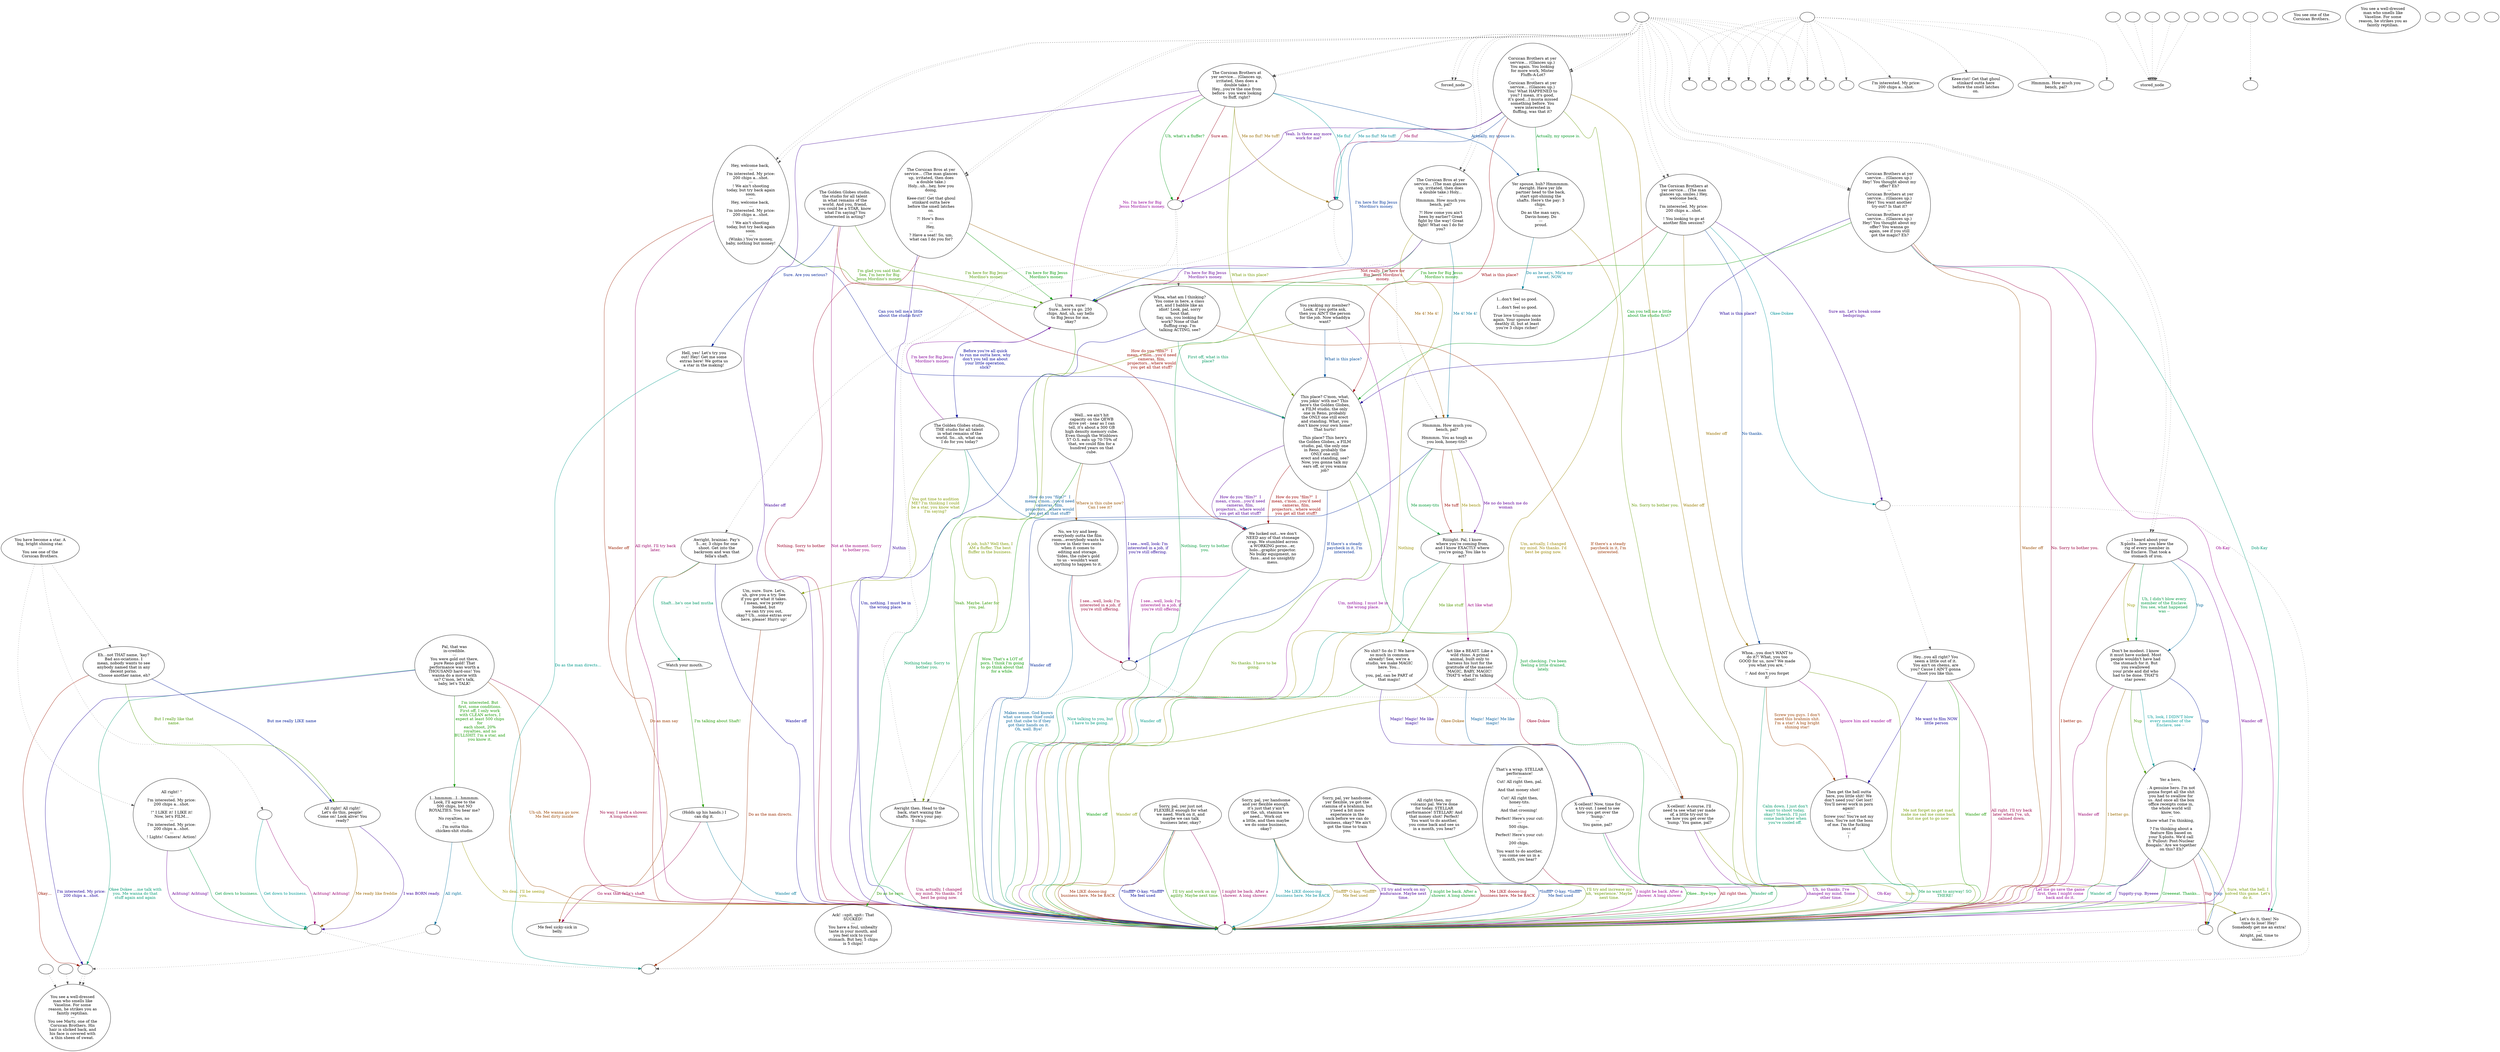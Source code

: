 digraph ncCorBro {
  "checkPartyMembersNearDoor" [style=filled       fillcolor="#FFFFFF"       color="#000000"]
  "checkPartyMembersNearDoor" [label=""]
  "ChooseFromList" [style=filled       fillcolor="#FFFFFF"       color="#000000"]
  "ChooseFromList" [label="You see a well-dressed\nman who smells like\nVaseline. For some\nreason, he strikes you as\nfaintly reptilian.\n---\nYou see Marty, one of the\nCorsican Brothers. His\nhair is slicked back, and\nhis face is covered with\na thin sheen of sweat."]
  "CLICK_PREV" [style=filled       fillcolor="#FFFFFF"       color="#000000"]
  "CLICK_PREV" -> "ChooseFromList" [style=dotted color="#555555"]
  "CLICK_PREV" [label=""]
  "CLICK_0" [style=filled       fillcolor="#FFFFFF"       color="#000000"]
  "CLICK_0" -> "stored_node" [style=dotted color="#555555"]
  "CLICK_0" [label=""]
  "CLICK_1" [style=filled       fillcolor="#FFFFFF"       color="#000000"]
  "CLICK_1" -> "stored_node" [style=dotted color="#555555"]
  "CLICK_1" [label=""]
  "CLICK_2" [style=filled       fillcolor="#FFFFFF"       color="#000000"]
  "CLICK_2" -> "stored_node" [style=dotted color="#555555"]
  "CLICK_2" [label=""]
  "CLICK_3" [style=filled       fillcolor="#FFFFFF"       color="#000000"]
  "CLICK_3" -> "stored_node" [style=dotted color="#555555"]
  "CLICK_3" [label=""]
  "CLICK_4" [style=filled       fillcolor="#FFFFFF"       color="#000000"]
  "CLICK_4" -> "stored_node" [style=dotted color="#555555"]
  "CLICK_4" [label=""]
  "CLICK_MORE" [style=filled       fillcolor="#FFFFFF"       color="#000000"]
  "CLICK_MORE" -> "ChooseFromList" [style=dotted color="#555555"]
  "CLICK_MORE" [label=""]
  "start" [style=filled       fillcolor="#FFFFFF"       color="#000000"]
  "start" [label=""]
  "critter_p_proc" [style=filled       fillcolor="#FFFFFF"       color="#000000"]
  "critter_p_proc" [label=""]
  "pickup_p_proc" [style=filled       fillcolor="#FFFFFF"       color="#000000"]
  "pickup_p_proc" -> "Node998" [style=dotted color="#555555"]
  "pickup_p_proc" [label=""]
  "talk_p_proc" [style=filled       fillcolor="#FFFFFF"       color="#000000"]
  "talk_p_proc" -> "forced_node" [style=dotted color="#555555"]
  "talk_p_proc" -> "forced_node" [style=dotted color="#555555"]
  "talk_p_proc" -> "Node063" [style=dotted color="#555555"]
  "talk_p_proc" -> "Node060" [style=dotted color="#555555"]
  "talk_p_proc" -> "Node060" [style=dotted color="#555555"]
  "talk_p_proc" -> "Node046" [style=dotted color="#555555"]
  "talk_p_proc" -> "Node047" [style=dotted color="#555555"]
  "talk_p_proc" -> "Node047" [style=dotted color="#555555"]
  "talk_p_proc" -> "Node048" [style=dotted color="#555555"]
  "talk_p_proc" -> "Node048" [style=dotted color="#555555"]
  "talk_p_proc" -> "Node054" [style=dotted color="#555555"]
  "talk_p_proc" -> "Node054" [style=dotted color="#555555"]
  "talk_p_proc" -> "Node051" [style=dotted color="#555555"]
  "talk_p_proc" -> "Node051" [style=dotted color="#555555"]
  "talk_p_proc" -> "Node008" [style=dotted color="#555555"]
  "talk_p_proc" -> "Node009" [style=dotted color="#555555"]
  "talk_p_proc" -> "Node010" [style=dotted color="#555555"]
  "talk_p_proc" -> "Node011" [style=dotted color="#555555"]
  "talk_p_proc" -> "Node012" [style=dotted color="#555555"]
  "talk_p_proc" -> "Node058" [style=dotted color="#555555"]
  "talk_p_proc" -> "Node058" [style=dotted color="#555555"]
  "talk_p_proc" -> "Node059" [style=dotted color="#555555"]
  "talk_p_proc" -> "Node059" [style=dotted color="#555555"]
  "talk_p_proc" -> "Node014" [style=dotted color="#555555"]
  "talk_p_proc" -> "Node014" [style=dotted color="#555555"]
  "talk_p_proc" [label=""]
  "destroy_p_proc" [style=filled       fillcolor="#FFFFFF"       color="#000000"]
  "destroy_p_proc" [label=""]
  "look_at_p_proc" [style=filled       fillcolor="#FFFFFF"       color="#000000"]
  "look_at_p_proc" [label="You see one of the\nCorsican Brothers."]
  "description_p_proc" [style=filled       fillcolor="#FFFFFF"       color="#000000"]
  "description_p_proc" [label="You see a well-dressed\nman who smells like\nVaseline. For some\nreason, he strikes you as\nfaintly reptilian."]
  "use_skill_on_p_proc" [style=filled       fillcolor="#FFFFFF"       color="#000000"]
  "use_skill_on_p_proc" [label=""]
  "damage_p_proc" [style=filled       fillcolor="#FFFFFF"       color="#000000"]
  "damage_p_proc" [label=""]
  "map_enter_p_proc" [style=filled       fillcolor="#FFFFFF"       color="#000000"]
  "map_enter_p_proc" [label=""]
  "timed_event_p_proc" [style=filled       fillcolor="#FFFFFF"       color="#000000"]
  "timed_event_p_proc" -> "Node063" [style=dotted color="#555555"]
  "timed_event_p_proc" -> "Node001" [style=dotted color="#555555"]
  "timed_event_p_proc" -> "Node002" [style=dotted color="#555555"]
  "timed_event_p_proc" -> "Node046" [style=dotted color="#555555"]
  "timed_event_p_proc" -> "Node003" [style=dotted color="#555555"]
  "timed_event_p_proc" -> "Node005" [style=dotted color="#555555"]
  "timed_event_p_proc" -> "Node006" [style=dotted color="#555555"]
  "timed_event_p_proc" -> "Node008" [style=dotted color="#555555"]
  "timed_event_p_proc" -> "Node009" [style=dotted color="#555555"]
  "timed_event_p_proc" -> "Node010" [style=dotted color="#555555"]
  "timed_event_p_proc" -> "Node011" [style=dotted color="#555555"]
  "timed_event_p_proc" -> "Node012" [style=dotted color="#555555"]
  "timed_event_p_proc" -> "Node013" [style=dotted color="#555555"]
  "timed_event_p_proc" [label=""]
  "map_update_p_proc" [style=filled       fillcolor="#FFFFFF"       color="#000000"]
  "map_update_p_proc" [label=""]
  "Node998" [style=filled       fillcolor="#FFFFFF"       color="#000000"]
  "Node998" [label=""]
  "Node999" [style=filled       fillcolor="#FFFFFF"       color="#000000"]
  "Node999" [label=""]
  "Node001" [style=filled       fillcolor="#FFFFFF"       color="#000000"]
  "Node001" [label=""]
  "Node002" [style=filled       fillcolor="#FFFFFF"       color="#000000"]
  "Node002" [label=""]
  "Node003" [style=filled       fillcolor="#FFFFFF"       color="#000000"]
  "Node003" [label="I'm interested. My price:\n200 chips a…shot."]
  "Node005" [style=filled       fillcolor="#FFFFFF"       color="#000000"]
  "Node005" [label="Keee-rist! Get that ghoul\nstinkard outta here\nbefore the smell latches\non."]
  "Node006" [style=filled       fillcolor="#FFFFFF"       color="#000000"]
  "Node006" [label="Hmmmm. How much you\nbench, pal?"]
  "Node008" [style=filled       fillcolor="#FFFFFF"       color="#000000"]
  "Node008" [label=""]
  "Node009" [style=filled       fillcolor="#FFFFFF"       color="#000000"]
  "Node009" [label=""]
  "Node010" [style=filled       fillcolor="#FFFFFF"       color="#000000"]
  "Node010" [label=""]
  "Node011" [style=filled       fillcolor="#FFFFFF"       color="#000000"]
  "Node011" [label=""]
  "Node012" [style=filled       fillcolor="#FFFFFF"       color="#000000"]
  "Node012" [label=""]
  "Node013" [style=filled       fillcolor="#FFFFFF"       color="#000000"]
  "Node013" [label=""]
  "Node014" [style=filled       fillcolor="#FFFFFF"       color="#000000"]
  "Node014" [label="The Corsican Brothers at\nyer service… (Glances up,\nirritated, then does a\ndouble take.)\nHey...you're the one from\nbefore - you were looking\nto fluff, right?"]
  "Node014" -> "Node990" [label="Me fluf" color="#009999" fontcolor="#009999"]
  "Node014" -> "Node990" [label="Me no fluf! Me tuff!" color="#996D00" fontcolor="#996D00"]
  "Node014" -> "Node999" [label="Wander off" color="#400099" fontcolor="#400099"]
  "Node014" -> "Node989" [label="Uh, what's a fluffer?" color="#009913" fontcolor="#009913"]
  "Node014" -> "Node989" [label="Sure am." color="#990019" fontcolor="#990019"]
  "Node014" -> "Node039" [label="Actually, my spouse is." color="#004699" fontcolor="#004699"]
  "Node014" -> "Node040" [label="What is this place?" color="#729900" fontcolor="#729900"]
  "Node014" -> "Node057" [label="No. I'm here for Big\nJesus Mordino's money." color="#930099" fontcolor="#930099"]
  "Node015" [style=filled       fillcolor="#FFFFFF"       color="#000000"]
  "Node015" [label="Awright, brainiac. Pay's\n5…er, 3 chips for one\nshoot. Get into the\nbackroom and wax that\nfella's shaft."]
  "Node015" -> "Node016" [label="Shaft…he's one bad mutha\n--" color="#009966" fontcolor="#009966"]
  "Node015" -> "Node988" [label="Do as man say" color="#993A00" fontcolor="#993A00"]
  "Node015" -> "Node999" [label="Wander off" color="#0D0099" fontcolor="#0D0099"]
  "Node016" [style=filled       fillcolor="#FFFFFF"       color="#000000"]
  "Node016" [label="Watch your mouth."]
  "Node016" -> "Node017" [label="I'm talking about Shaft!" color="#209900" fontcolor="#209900"]
  "Node017" [style=filled       fillcolor="#FFFFFF"       color="#000000"]
  "Node017" [label="(Holds up his hands.) I\ncan dig it."]
  "Node017" -> "Node988" [label="Go wax that fella's shaft" color="#99004C" fontcolor="#99004C"]
  "Node017" -> "Node999" [label="Wander off" color="#007999" fontcolor="#007999"]
  "Node018" [style=filled       fillcolor="#FFFFFF"       color="#000000"]
  "Node018" [label="Hmmmm. How much you\nbench, pal?\n---\nHmmmm. You as tough as\nyou look, honey-tits?"]
  "Node018" -> "Node019" [label="Me bench" color="#998C00" fontcolor="#998C00"]
  "Node018" -> "Node019" [label="Me no do bench me do\nwoman" color="#600099" fontcolor="#600099"]
  "Node018" -> "Node019" [label="Me money-tits" color="#009933" fontcolor="#009933"]
  "Node018" -> "Node019" [label="Me tuff" color="#990600" fontcolor="#990600"]
  "Node018" -> "Node999" [label="Wander off" color="#002699" fontcolor="#002699"]
  "Node019" [style=filled       fillcolor="#FFFFFF"       color="#000000"]
  "Node019" [label="Riiiiight. Pal, I know\nwhere you're coming from,\nand I know EXACTLY where\nyou're going. You like to\nact?"]
  "Node019" -> "Node020" [label="Me like stuff" color="#539900" fontcolor="#539900"]
  "Node019" -> "Node021" [label="Act like what" color="#99007F" fontcolor="#99007F"]
  "Node019" -> "Node999" [label="Wander off" color="#009986" fontcolor="#009986"]
  "Node020" [style=filled       fillcolor="#FFFFFF"       color="#000000"]
  "Node020" [label="No shit? So do I! We have\nso much in common\nalready! See, we're a\nstudio, we make MAGIC\nhere. You…\n---\nyou, pal, can be PART of\nthat magic!"]
  "Node020" -> "Node022" [label="Okee-Dokee" color="#995900" fontcolor="#995900"]
  "Node020" -> "Node022" [label="Magic! Magic! Me like\nmagic!" color="#2D0099" fontcolor="#2D0099"]
  "Node020" -> "Node999" [label="Wander off" color="#009900" fontcolor="#009900"]
  "Node021" [style=filled       fillcolor="#FFFFFF"       color="#000000"]
  "Node021" [label="Act like a BEAST. Like a\nwild rhino. A primal\nanimal, built only to\nharness his lust for the\ngratitude of the masses!\nMAGIC, BABY, MAGIC!\nTHAT'S what I'm talking\nabout!"]
  "Node021" -> "Node022" [label="Okee-Dokee" color="#99002D" fontcolor="#99002D"]
  "Node021" -> "Node022" [label="Magic! Magic! Me like\nmagic!" color="#005999" fontcolor="#005999"]
  "Node021" -> "Node999" [label="Wander off" color="#869900" fontcolor="#869900"]
  "Node022" [style=filled       fillcolor="#FFFFFF"       color="#000000"]
  "Node022" [label="X-cellent! Now, time for\na try-out. I need to see\nhow you get over the\n'hump.'\n---\nYou game, pal?"]
  "Node022" -> "Node023" [label="Oh-Kay" color="#7F0099" fontcolor="#7F0099"]
  "Node022" -> "Node999" [label="Wander off" color="#009953" fontcolor="#009953"]
  "Node023" [style=filled       fillcolor="#FFFFFF"       color="#000000"]
  "Node023" [label="Let's do it, then! No\ntime to lose! Hey!\nSomebody get me an extra!\n---\nAlright, pal, time to\nshine…"]
  "Node024" [style=filled       fillcolor="#FFFFFF"       color="#000000"]
  "Node024" [label="Sorry, pal, yer just not\nFLEXIBLE enough for what\nwe need. Work on it, and\nmaybe we can talk\nbusiness later, okay?"]
  "Node024" -> "Node999" [label="Me LIKE doooo-ing\nbusiness here. Me be BACK" color="#992600" fontcolor="#992600"]
  "Node024" -> "Node999" [label="*Snffff* O-kay. *Snffff*\nMe feel used" color="#000799" fontcolor="#000799"]
  "Node024" -> "Node999" [label="I'll try and work on my\nagility. Maybe next time." color="#339900" fontcolor="#339900"]
  "Node024" -> "Node999" [label="I might be back. After a\nshower. A long shower." color="#990060" fontcolor="#990060"]
  "Node025" [style=filled       fillcolor="#FFFFFF"       color="#000000"]
  "Node025" [label="Sorry, pal, yer handsome\nand yer flexible enough,\nit's just that y'ain't\ngot the, uh, stamina we\nneed... Work out\na little, and then maybe\nwe do some business,\nokay?"]
  "Node025" -> "Node999" [label="Me LIKE doooo-ing\nbusiness here. Me be BACK" color="#008D99" fontcolor="#008D99"]
  "Node025" -> "Node999" [label="*Snffff* O-kay. *Snffff*\nMe feel used" color="#997900" fontcolor="#997900"]
  "Node025" -> "Node999" [label="I'll try and work on my\nendurance. Maybe next\ntime." color="#4C0099" fontcolor="#4C0099"]
  "Node025" -> "Node999" [label="I might be back. After a\nshower. A long shower." color="#009920" fontcolor="#009920"]
  "Node026" [style=filled       fillcolor="#FFFFFF"       color="#000000"]
  "Node026" [label="Sorry, pal, yer handsome,\nyer flexible, ye got the\nstamina of a brahmin, but\ny'need a bit more\nexperience in the\nsack before we can do\nbusiness, okay? We ain't\ngot the time to train\nyou."]
  "Node026" -> "Node999" [label="Me LIKE doooo-ing\nbusiness here. Me be BACK" color="#99000D" fontcolor="#99000D"]
  "Node026" -> "Node999" [label="*Snffff* O-kay. *Snffff*\nMe feel used" color="#003A99" fontcolor="#003A99"]
  "Node026" -> "Node999" [label="I'll try and increase my\nuh, 'experience.' Maybe\nnext time." color="#669900" fontcolor="#669900"]
  "Node026" -> "Node999" [label="I might be back. After a\nshower. A long shower." color="#990093" fontcolor="#990093"]
  "Node027" [style=filled       fillcolor="#FFFFFF"       color="#000000"]
  "Node027" [label="Pal, that was\nin-credible.\n---\nYou were gold out there,\npure Reno gold! That\nperformance was worth a\nTHOUSAND hard-ons! You\nwanna do a movie with\nus? C'mon, let's talk,\nbaby, let's TALK!"]
  "Node027" -> "Node028" [label="Okee Dokee …me talk with\nyou. Me wanna do that\nstuff again and again" color="#009972" fontcolor="#009972"]
  "Node027" -> "Node999" [label="Uh-uh. Me wanna go now.\nMe feel dirty inside" color="#994600" fontcolor="#994600"]
  "Node027" -> "Node028" [label="I'm interested. My price:\n200 chips a…shot." color="#190099" fontcolor="#190099"]
  "Node027" -> "Node029" [label="I'm interested. But\nfirst, some conditions.\nFirst off, I only work\nwith CLEAN actors, I\nexpect at least 500 chips\nfor\neach shoot, 20%\nroyalties, and no\nBULLSHIT. I'm a star, and\nyou know it." color="#149900" fontcolor="#149900"]
  "Node027" -> "Node999" [label="No way. I need a shower.\nA long shower." color="#990040" fontcolor="#990040"]
  "Node028" [style=filled       fillcolor="#FFFFFF"       color="#000000"]
  "Node028" -> "ChooseFromList" [style=dotted color="#555555"]
  "Node028" -> "ChooseFromList" [style=dotted color="#555555"]
  "Node028" [label=""]
  "Node029" [style=filled       fillcolor="#FFFFFF"       color="#000000"]
  "Node029" [label="I...hmmmm...I...hmmmm.\nLook, I'll agree to the\n500 chips, but NO\nROYALTIES. You hear me?\n---\nNo royalties, no \n---\n. I'm outta this\nchicken-shit studio."]
  "Node029" -> "Node985" [label="All right." color="#006D99" fontcolor="#006D99"]
  "Node029" -> "Node999" [label="No deal. I'll be seeing\nyou." color="#999800" fontcolor="#999800"]
  "Node030" [style=filled       fillcolor="#FFFFFF"       color="#000000"]
  "Node030" [label="All right! \"\n---\nI'm interested. My price:\n200 chips a…shot.\n---\n!\" I LIKE it! I LIKE it!\nNow, let's FILM…\n---\nI'm interested. My price:\n200 chips a…shot.\n---\n! Lights! Camera! Action!"]
  "Node030" -> "Node984" [label="Achtung! Achtung!" color="#6C0099" fontcolor="#6C0099"]
  "Node030" -> "Node984" [label="Get down to business." color="#00993F" fontcolor="#00993F"]
  "Node031" [style=filled       fillcolor="#FFFFFF"       color="#000000"]
  "Node031" [label="Eh…not THAT name, 'kay?\nBad ass-ociations. I\nmean, nobody wants to see\nanybody named that in any\ndecent porno.\n Choose another name, eh?"]
  "Node031" -> "Node028" [label="Okay…" color="#991300" fontcolor="#991300"]
  "Node031" -> "Node033" [label="But me really LIKE name" color="#001A99" fontcolor="#001A99"]
  "Node031" -> "Node033" [label="But I really like that\nname." color="#479900" fontcolor="#479900"]
  "Node032" [style=filled       fillcolor="#FFFFFF"       color="#000000"]
  "Node032" [label=""]
  "Node032" -> "Node984" [label="Achtung! Achtung!" color="#990073" fontcolor="#990073"]
  "Node032" -> "Node984" [label="Get down to business." color="#009992" fontcolor="#009992"]
  "Node033" [style=filled       fillcolor="#FFFFFF"       color="#000000"]
  "Node033" [label="All right! All right!\nLet's do this, people!\nCome on! Look alive! You\nready?"]
  "Node033" -> "Node984" [label="Me ready like freddie" color="#996500" fontcolor="#996500"]
  "Node033" -> "Node984" [label="I was BORN ready." color="#390099" fontcolor="#390099"]
  "Node034" [style=filled       fillcolor="#FFFFFF"       color="#000000"]
  "Node034" [label="All right then, my\nvolcanic pal. We're done\nfor today. STELLAR\nperformance! STELLAR! And\nthat money shot! Perfect!\nYou want to do another,\nyou come back and see us\nin a month, you hear?"]
  "Node034" -> "Node999" [label="Okee…Bye-bye" color="#00990C" fontcolor="#00990C"]
  "Node035" [style=filled       fillcolor="#FFFFFF"       color="#000000"]
  "Node035" [label="That's a wrap. STELLAR\nperformance!\n---\nCut! All right then, pal.\n---\nAnd that money shot! \n---\nCut! All right then,\nhoney-tits.\n---\nAnd that crooning! \n---\nPerfect! Here's your cut:\n---\n500 chips. \n---\nPerfect! Here's your cut:\n---\n200 chips. \n---\nYou want to do another,\nyou come see us in a\nmonth, you hear?"]
  "Node035" -> "Node999" [label="All right then." color="#990021" fontcolor="#990021"]
  "Node036" [style=filled       fillcolor="#FFFFFF"       color="#000000"]
  "Node036" [label="You yanking my member?\nLook, if you gotta ask,\nthen you AIN'T the person\nfor the job. Now whaddya\nwant?"]
  "Node036" -> "Node040" [label="What is this place?" color="#004D99" fontcolor="#004D99"]
  "Node036" -> "Node038" [label="A job, huh? Well then, I\nAM a fluffer. The best\nfluffer in the business." color="#7A9900" fontcolor="#7A9900"]
  "Node036" -> "Node999" [label="Um, nothing. I must be in\nthe wrong place." color="#8B0099" fontcolor="#8B0099"]
  "Node037" [style=filled       fillcolor="#FFFFFF"       color="#000000"]
  "Node037" [label="Whoa, what am I thinking?\nYou come in here, a class\nact, and I babble like an\nidiot! Look, pal, sorry\n'bout that.\nSay, um, you looking for\nwork? None of that\nfluffing crap. I'm\ntalking ACTING, see?"]
  "Node037" -> "Node040" [label="First off, what is this\nplace?" color="#00995F" fontcolor="#00995F"]
  "Node037" -> "Node044" [label="If there's a steady\npaycheck in it, I'm\ninterested." color="#993200" fontcolor="#993200"]
  "Node037" -> "Node999" [label="Um, nothing. I must be in\nthe wrong place." color="#050099" fontcolor="#050099"]
  "Node038" [style=filled       fillcolor="#FFFFFF"       color="#000000"]
  "Node038" [label="Awright then. Head to the\nback, start waxing the\nshafts. Here's your pay:\n5 chips."]
  "Node038" -> "Node983" [label="Do as he says." color="#279900" fontcolor="#279900"]
  "Node038" -> "Node999" [label="Um, actually, I changed\nmy mind. No thanks. I'd\nbest be going now." color="#990054" fontcolor="#990054"]
  "Node039" [style=filled       fillcolor="#FFFFFF"       color="#000000"]
  "Node039" [label="Yer spouse, huh? Hmmmmm.\nAwright. Have yer life\npartner head to the back,\nstart spit-shining the\nshafts. Here's the pay: 3\nchips.\n---\nDo as the man says,\nDavin-honey. Do\n---\n proud."]
  "Node039" -> "Node982" [label="Do as he says, Miria my\nsweet. NOW." color="#008099" fontcolor="#008099"]
  "Node039" -> "Node999" [label="Um, actually, I changed\nmy mind. No thanks. I'd\nbest be going now." color="#998500" fontcolor="#998500"]
  "Node040" [style=filled       fillcolor="#FFFFFF"       color="#000000"]
  "Node040" [label="This place? C'mon, what,\nyou jokin' with me? This\nhere's the Golden Globes,\na FILM studio, the only\none in Reno, probably\nthe ONLY one still erect\nand standing. What, you\ndon't know your own home?\nThat hurts!\n---\nThis place? This here's\nthe Golden Globes, a FILM\nstudio, pal, the only one\nin Reno, probably the\nONLY one still\nerect and standing, see?\nNow, you gonna talk my\nears off, or you wanna\njob?"]
  "Node040" -> "Node041" [label="How do you \"film?\"  I\nmean, c'mon…you'd need\ncameras, film,\nprojectors…where would\nyou get all that stuff?" color="#580099" fontcolor="#580099"]
  "Node040" -> "Node999" [label="Just checking. I've been\nfeeling a little drained,\nlately." color="#00992C" fontcolor="#00992C"]
  "Node040" -> "Node041" [label="How do you \"film?\"  I\nmean, c'mon…you'd need\ncameras, film,\nprojectors…where would\nyou get all that stuff?" color="#990001" fontcolor="#990001"]
  "Node040" -> "Node981" [label="If there's a steady\npaycheck in it, I'm\ninterested." color="#002E99" fontcolor="#002E99"]
  "Node040" -> "Node999" [label="No thanks. I have to be\ngoing." color="#5A9900" fontcolor="#5A9900"]
  "Node041" [style=filled       fillcolor="#FFFFFF"       color="#000000"]
  "Node041" [label="We lucked out…we don't\nNEED any of that stoneage\ncrap. We stumbled across\na WORKING porno…er,\nholo…graphic projector.\nNo bulky equipment, no\nfuss…and no unsightly\nmess."]
  "Node041" -> "Node981" [label="I see…well, look: I'm\ninterested in a job, if\nyou're still offering." color="#990087" fontcolor="#990087"]
  "Node041" -> "Node999" [label="Nice talking to you, but\nI have to be going." color="#00997E" fontcolor="#00997E"]
  "Node042" [style=filled       fillcolor="#FFFFFF"       color="#000000"]
  "Node042" [label="Well…we ain't hit\ncapacity on the QEWB\ndrive yet - near as I can\ntell, it's about a 300 GB\nhigh density memory cube.\nEven though the Winblows\n57 O.S. eats up 70-75% of\nthat, we could film for a\nhundred years on that\ncube."]
  "Node042" -> "Node043" [label="Where is this cube now?\nCan I see it?" color="#995200" fontcolor="#995200"]
  "Node042" -> "Node981" [label="I see…well, look: I'm\ninterested in a job, if\nyou're still offering." color="#250099" fontcolor="#250099"]
  "Node042" -> "Node999" [label="Wow. That's a LOT of\nporn. I think I'm going\nto go think about that\nfor a while." color="#089900" fontcolor="#089900"]
  "Node043" [style=filled       fillcolor="#FFFFFF"       color="#000000"]
  "Node043" [label="No, we try and keep\neverybody outta the film\nroom…everybody wants to\nthrow in their two cents\nwhen it comes to\nediting and storage.\n'Sides, the cube's gold\nto us - wouldn't want\nanything to happen to it."]
  "Node043" -> "Node981" [label="I see…well, look: I'm\ninterested in a job, if\nyou're still offering." color="#990034" fontcolor="#990034"]
  "Node043" -> "Node999" [label="Makes sense. God knows\nwhat use some thief could\nput that cube to if they\ngot their hands on it.\nOh, well. Bye!" color="#006199" fontcolor="#006199"]
  "Node044" [style=filled       fillcolor="#FFFFFF"       color="#000000"]
  "Node044" [label="X-cellent! A-course, I'll\nneed ta see what yer made\nof, a little try-out to\nsee how you get over the\n'hump.' You game, pal?"]
  "Node044" -> "Node023" [label="Sure." color="#8D9900" fontcolor="#8D9900"]
  "Node044" -> "Node999" [label="Uh, no thanks. I've\nchanged my mind. Some\nother time." color="#780099" fontcolor="#780099"]
  "Node045" [style=filled       fillcolor="#FFFFFF"       color="#000000"]
  "Node045" [label="Then get the hell outta\nhere, you little shit! We\ndon't need you! Get lost!\nYou'll never work in porn\nagain!\n---\nScrew you! You're not my\nboss. You're not the boss\nof me. I'm the fucking\nboss of\n---\n!"]
  "Node045" -> "Node999" [label="Me no want to anyway! SO\nTHERE!" color="#00994B" fontcolor="#00994B"]
  "Node046" [style=filled       fillcolor="#FFFFFF"       color="#000000"]
  "Node046" [label=""]
  "Node047" [style=filled       fillcolor="#FFFFFF"       color="#000000"]
  "Node047" [label="Hey, welcome back, \n---\nI'm interested. My price:\n200 chips a…shot.\n---\n! We ain't shooting\ntoday, but try back again\nsoon.\n---\nHey, welcome back, \n---\nI'm interested. My price:\n200 chips a…shot.\n---\n! We ain't shooting\ntoday, but try back again\nsoon.\n---\n(Winks.) You're money,\nbaby, nothing but money!"]
  "Node047" -> "Node999" [label="Wander off" color="#991F00" fontcolor="#991F00"]
  "Node047" -> "Node040" [label="Can you tell me a little\nabout the studio first?" color="#000E99" fontcolor="#000E99"]
  "Node047" -> "Node057" [label="I'm glad you said that.\nSee, I'm here for Big\nJesus Mordino's money." color="#3B9900" fontcolor="#3B9900"]
  "Node047" -> "Node999" [label="All right. I'll try back\nlater." color="#990067" fontcolor="#990067"]
  "Node048" [style=filled       fillcolor="#FFFFFF"       color="#000000"]
  "Node048" [label="The Corsican Brothers at\nyer service… (The man\nglances up, smiles.) Hey,\nwelcome back,\n---\nI'm interested. My price:\n200 chips a…shot.\n---\n! You looking to go at\nanother film session?"]
  "Node048" -> "Node980" [label="Okee-Dokee" color="#009499" fontcolor="#009499"]
  "Node048" -> "Node049" [label="Wander off" color="#997100" fontcolor="#997100"]
  "Node048" -> "Node980" [label="Sure am. Let's break some\nbedsprings." color="#450099" fontcolor="#450099"]
  "Node048" -> "Node040" [label="Can you tell me a little\nabout the studio first?" color="#009918" fontcolor="#009918"]
  "Node048" -> "Node057" [label="Not really. I'm here for\nBig Jesus Mordino's\nmoney." color="#990015" fontcolor="#990015"]
  "Node048" -> "Node049" [label="No thanks." color="#004199" fontcolor="#004199"]
  "Node049" [style=filled       fillcolor="#FFFFFF"       color="#000000"]
  "Node049" [label="Whoa...you don't WANT to\ndo it?! What, you too\nGOOD for us, now? We made\nyou what you are, '\n---\n!' And don't you forget\nit!"]
  "Node049" -> "Node999" [label="Me not forget no get mad\nmake me sad me come back\nbut me got to go now" color="#6E9900" fontcolor="#6E9900"]
  "Node049" -> "Node045" [label="Ignore him and wander off" color="#980099" fontcolor="#980099"]
  "Node049" -> "Node999" [label="Calm down. I just don't\nwant to shoot today,\nokay? Sheesh. I'll just\ncome back later when\nyou've cooled off." color="#00996B" fontcolor="#00996B"]
  "Node049" -> "Node045" [label="Screw you guys. I don't\nneed this brahmin shit.\nI'm a star! A big bright\nshining star!" color="#993E00" fontcolor="#993E00"]
  "Node050" [style=filled       fillcolor="#FFFFFF"       color="#000000"]
  "Node050" [label="Hey...you all right? You\nseem a little out of it.\nYou ain't on chems, are\nyou? Cause I AIN'T gonna\nshoot you like this."]
  "Node050" -> "Node045" [label="Me want to film NOW\nlittle person" color="#120099" fontcolor="#120099"]
  "Node050" -> "Node999" [label="Wander off" color="#1B9900" fontcolor="#1B9900"]
  "Node050" -> "Node999" [label="All right. I'll try back\nlater when I've, uh,\ncalmed down." color="#990048" fontcolor="#990048"]
  "Node051" [style=filled       fillcolor="#FFFFFF"       color="#000000"]
  "Node051" [label="The Corsican Bros at yer\nservice… (The man glances\nup, irritated, then does\na double take.) Holy...\n---\nHmmmm. How much you\nbench, pal?\n---\n?! How come you ain't\nbeen by earlier? Great\nfight by the way! Great\nfight! What can I do for\nyou?"]
  "Node051" -> "Node018" [label="Me 4! Me 4!" color="#007499" fontcolor="#007499"]
  "Node051" -> "Node999" [label="Nothing" color="#999100" fontcolor="#999100"]
  "Node051" -> "Node057" [label="I'm here for Big Jesus\nMordino's money." color="#640099" fontcolor="#640099"]
  "Node051" -> "Node999" [label="Nothing. Sorry to bother\nyou." color="#009938" fontcolor="#009938"]
  "Node052" [style=filled       fillcolor="#FFFFFF"       color="#000000"]
  "Node052" [label="The Golden Globes studio,\nthe studio for all talent\nin what remains of the\nworld. And you, friend,\nyou could be a STAR, know\nwhat I'm saying? You\ninterested in acting?"]
  "Node052" -> "Node041" [label="How do you \"film?\"  I\nmean, c'mon…you'd need\ncameras, film,\nprojectors…where would\nyou get all that stuff?" color="#990B00" fontcolor="#990B00"]
  "Node052" -> "Node053" [label="Sure. Are you serious?" color="#002299" fontcolor="#002299"]
  "Node052" -> "Node057" [label="I'm here for Big Jesus\nMordino's money." color="#4E9900" fontcolor="#4E9900"]
  "Node052" -> "Node999" [label="Not at the moment. Sorry\nto bother you." color="#99007B" fontcolor="#99007B"]
  "Node053" [style=filled       fillcolor="#FFFFFF"       color="#000000"]
  "Node053" [label="Hell, yes! Let's try you\nout! Hey! Get me some\nextras here! We gotta us\na star in the making!"]
  "Node053" -> "Node987" [label="Do as the man directs..." color="#00998A" fontcolor="#00998A"]
  "Node054" [style=filled       fillcolor="#FFFFFF"       color="#000000"]
  "Node054" [label="The Corsican Bros at yer\nservice… (The man glances\nup, irritated, then does\na double take.)\nHoly...uh…hey, how you\ndoing,\n---\nKeee-rist! Get that ghoul\nstinkard outta here\nbefore the smell latches\non.\n---\n?! How's Boss \n---\nHey, \n---\n? Have a seat! So, um,\nwhat can I do you for?"]
  "Node054" -> "Node018" [label="Me 4! Me 4!" color="#995E00" fontcolor="#995E00"]
  "Node054" -> "Node999" [label="Nuthin" color="#310099" fontcolor="#310099"]
  "Node054" -> "Node057" [label="I'm here for Big Jesus\nMordino's money." color="#009905" fontcolor="#009905"]
  "Node054" -> "Node999" [label="Nothing. Sorry to bother\nyou." color="#990028" fontcolor="#990028"]
  "Node055" [style=filled       fillcolor="#FFFFFF"       color="#000000"]
  "Node055" [label="The Golden Globes studio,\nTHE studio for all talent\nin what remains of the\nworld. So...uh, what can\nI do for you today?"]
  "Node055" -> "Node041" [label="How do you \"film?\"  I\nmean, c'mon…you'd need\ncameras, film,\nprojectors…where would\nyou get all that stuff?" color="#005599" fontcolor="#005599"]
  "Node055" -> "Node056" [label="You got time to audition\nME? I'm thinking I could\nbe a star, you know what\nI'm saying?" color="#819900" fontcolor="#819900"]
  "Node055" -> "Node057" [label="I'm here for Big Jesus\nMordino's money." color="#840099" fontcolor="#840099"]
  "Node055" -> "Node999" [label="Nothing today. Sorry to\nbother you." color="#009957" fontcolor="#009957"]
  "Node056" [style=filled       fillcolor="#FFFFFF"       color="#000000"]
  "Node056" [label="Um, sure. Sure. Let's,\nuh, give you a try. See\nif you got what it takes.\nI mean, we're pretty\nbooked, but\nwe can try you out,\nokay? Uh…some extras over\nhere, please! Hurry up!"]
  "Node056" -> "Node987" [label="Do as the man directs." color="#992B00" fontcolor="#992B00"]
  "Node057" [style=filled       fillcolor="#FFFFFF"       color="#000000"]
  "Node057" [label="Um, sure, sure!\nSure...here ya go. 250\nchips. And, uh, say hello\nto Big Jesus for me,\nokay?"]
  "Node057" -> "Node055" [label="Before you're all quick\nto run me outta here, why\ndon't you tell me about\nyour little operation,\nslick?" color="#000299" fontcolor="#000299"]
  "Node057" -> "Node999" [label="Yeah. Maybe. Later for\nyou, pal." color="#2F9900" fontcolor="#2F9900"]
  "Node058" [style=filled       fillcolor="#FFFFFF"       color="#000000"]
  "Node058" [label="Corsican Brothers at yer\nservice… (Glances up.)\nYou again. You looking\nfor more work, Mister\n Fluffs-A-Lot?\n---\nCorsican Brothers at yer\nservice… (Glances up.)\nYou! What HAPPENED to\nyou? I mean, it's good,\n it's good…I musta missed\nsomething before. You\nwere interested in\nfluffing, was that it?"]
  "Node058" -> "Node990" [label="Me fluf" color="#99005B" fontcolor="#99005B"]
  "Node058" -> "Node990" [label="Me no fluf! Me tuff!" color="#008899" fontcolor="#008899"]
  "Node058" -> "Node999" [label="Wander off" color="#997D00" fontcolor="#997D00"]
  "Node058" -> "Node989" [label="Yeah. Is there any more\nwork for me?" color="#510099" fontcolor="#510099"]
  "Node058" -> "Node039" [label="Actually, my spouse is." color="#009924" fontcolor="#009924"]
  "Node058" -> "Node040" [label="What is this place?" color="#990008" fontcolor="#990008"]
  "Node058" -> "Node057" [label="I'm here for Big Jesus\nMordino's money." color="#003599" fontcolor="#003599"]
  "Node058" -> "Node999" [label="No. Sorry to bother you." color="#629900" fontcolor="#629900"]
  "Node059" [style=filled       fillcolor="#FFFFFF"       color="#000000"]
  "Node059" [label="Corsican Brothers at yer\nservice… (Glances up.)\nHey! You thought about my\noffer? Eh?\n---\nCorsican Brothers at yer\nservice… (Glances up.)\nHey! You want another\ntry-out? Is that it?\n---\nCorsican Brothers at yer\nservice… (Glances up.)\nHey! You thought about my\noffer? You wanna go\nagain, see if you still\n got the magic? Eh?"]
  "Node059" -> "Node023" [label="Oh-Kay" color="#99008E" fontcolor="#99008E"]
  "Node059" -> "Node023" [label="Doh-Kay" color="#009977" fontcolor="#009977"]
  "Node059" -> "Node999" [label="Wander off" color="#994A00" fontcolor="#994A00"]
  "Node059" -> "Node040" [label="What is this place?" color="#1E0099" fontcolor="#1E0099"]
  "Node059" -> "Node057" [label="I'm here for Big Jesus\nMordino's money." color="#0F9900" fontcolor="#0F9900"]
  "Node059" -> "Node999" [label="No. Sorry to bother you." color="#99003C" fontcolor="#99003C"]
  "Node060" [style=filled       fillcolor="#FFFFFF"       color="#000000"]
  "Node060" [label="… I heard about your\nX-ploits…how you blew the\nrig of every member in\nthe Enclave. That took a\nstomach of iron."]
  "Node060" -> "Node061" [label="Yup" color="#006899" fontcolor="#006899"]
  "Node060" -> "Node061" [label="Nup" color="#959900" fontcolor="#959900"]
  "Node060" -> "Node999" [label="Wander off" color="#700099" fontcolor="#700099"]
  "Node060" -> "Node061" [label="Uh, I didn't blow every\nmember of the Enclave.\nYou see, what happened\nwas --" color="#009944" fontcolor="#009944"]
  "Node060" -> "Node999" [label="I better go." color="#991700" fontcolor="#991700"]
  "Node061" [style=filled       fillcolor="#FFFFFF"       color="#000000"]
  "Node061" [label="Don't be modest. I know\nit must have sucked. Most\npeople wouldn't have had\nthe stomach for it. But\nyou swallowed\nyour pride and did who\nhad to be done. THAT'S\nstar power."]
  "Node061" -> "Node062" [label="Yup" color="#001699" fontcolor="#001699"]
  "Node061" -> "Node062" [label="Nup" color="#429900" fontcolor="#429900"]
  "Node061" -> "Node999" [label="Wander off" color="#99006F" fontcolor="#99006F"]
  "Node061" -> "Node062" [label="Uh, look, I DIDN'T blow\nevery member of the\nEnclave, see --" color="#009997" fontcolor="#009997"]
  "Node061" -> "Node999" [label="I better go." color="#996A00" fontcolor="#996A00"]
  "Node062" [style=filled       fillcolor="#FFFFFF"       color="#000000"]
  "Node062" [label="Yer a hero, \n---\n. A genuine hero. I'm not\ngonna forget all the shit\nyou had to swallow for\nus. And once all the box\noffice receipts come in,\nthe whole world will\nknow, too.\n---\nKnow what I'm thinking, \n---\n? I'm thinking about a\nfeature film based on\nyour X-ploits. We'd call\nit 'Pullout: Post-Nuclear\nBoogalo.' Are we together\n on this? Eh?"]
  "Node062" -> "Node999" [label="Yuppity-yup. Byeeee" color="#3D0099" fontcolor="#3D0099"]
  "Node062" -> "Node999" [label="Greeeeat. Thanks..." color="#009911" fontcolor="#009911"]
  "Node062" -> "Node977" [label="Yup" color="#99001C" fontcolor="#99001C"]
  "Node062" -> "Node977" [label="Nup" color="#004999" fontcolor="#004999"]
  "Node062" -> "Node977" [label="Sure, what the hell. I\nsolved this game. Let's\ndo it." color="#759900" fontcolor="#759900"]
  "Node062" -> "Node999" [label="Let me go save the game\nfirst, then I might come\nback and do it." color="#900099" fontcolor="#900099"]
  "Node062" -> "Node999" [label="Wander off" color="#009963" fontcolor="#009963"]
  "Node063" [style=filled       fillcolor="#FFFFFF"       color="#000000"]
  "Node063" [label=""]
  "Node990" [style=filled       fillcolor="#FFFFFF"       color="#000000"]
  "Node990" -> "Node015" [style=dotted color="#555555"]
  "Node990" -> "Node018" [style=dotted color="#555555"]
  "Node990" [label=""]
  "Node989" [style=filled       fillcolor="#FFFFFF"       color="#000000"]
  "Node989" -> "Node038" [style=dotted color="#555555"]
  "Node989" -> "Node037" [style=dotted color="#555555"]
  "Node989" [label=""]
  "Node988" [style=filled       fillcolor="#FFFFFF"       color="#000000"]
  "Node988" [label="Me feel sicky-sick in\nbelly."]
  "Node987" [style=filled       fillcolor="#FFFFFF"       color="#000000"]
  "Node987" [label=""]
  "Node986" [style=filled       fillcolor="#FFFFFF"       color="#000000"]
  "Node986" -> "Node031" [style=dotted color="#555555"]
  "Node986" -> "Node032" [style=dotted color="#555555"]
  "Node986" -> "Node030" [style=dotted color="#555555"]
  "Node986" [label="You have become a star. A\nbig, bright shining star.\n---\nYou see one of the\nCorsican Brothers."]
  "Node985" [style=filled       fillcolor="#FFFFFF"       color="#000000"]
  "Node985" -> "Node028" [style=dotted color="#555555"]
  "Node985" [label=""]
  "Node984" [style=filled       fillcolor="#FFFFFF"       color="#000000"]
  "Node984" -> "Node987" [style=dotted color="#555555"]
  "Node984" [label=""]
  "Node983" [style=filled       fillcolor="#FFFFFF"       color="#000000"]
  "Node983" [label="Ack! ::spit, spit:: That\nSUCKED!\n---\nYou have a foul, unhealty\ntaste in your mouth, and\nyou feel sick to your\nstomach. But hey, 5 chips\nis 5 chips!"]
  "Node982" [style=filled       fillcolor="#FFFFFF"       color="#000000"]
  "Node982" [label="I...don't feel so good.\n---\nI...don't feel so good.\n---\nTrue love triumphs once\nagain. Your spouse looks\ndeathly ill, but at least\nyou're 3 chips richer!"]
  "Node981" [style=filled       fillcolor="#FFFFFF"       color="#000000"]
  "Node981" -> "Node038" [style=dotted color="#555555"]
  "Node981" -> "Node044" [style=dotted color="#555555"]
  "Node981" [label=""]
  "Node980" [style=filled       fillcolor="#FFFFFF"       color="#000000"]
  "Node980" -> "Node050" [style=dotted color="#555555"]
  "Node980" -> "Node987" [style=dotted color="#555555"]
  "Node980" [label=""]
  "Node977" [style=filled       fillcolor="#FFFFFF"       color="#000000"]
  "Node977" -> "Node987" [style=dotted color="#555555"]
  "Node977" [label=""]
}